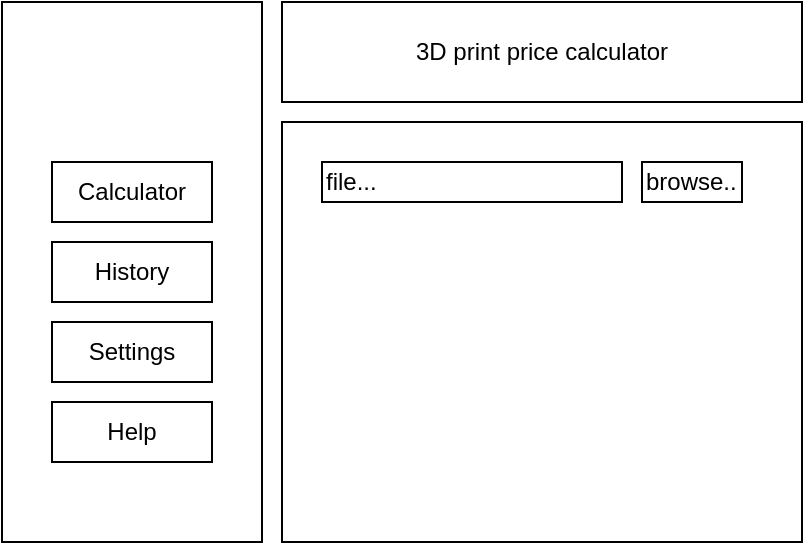<mxfile version="27.0.2">
  <diagram name="Page-1" id="JbO-Bdk5MSFKmGp9ihvg">
    <mxGraphModel dx="432" dy="289" grid="1" gridSize="10" guides="1" tooltips="1" connect="1" arrows="1" fold="1" page="1" pageScale="1" pageWidth="850" pageHeight="1100" math="0" shadow="0">
      <root>
        <mxCell id="0" />
        <mxCell id="1" parent="0" />
        <mxCell id="esOTtCoE47d4U4hxgMsz-1" value="" style="rounded=0;whiteSpace=wrap;html=1;" vertex="1" parent="1">
          <mxGeometry x="220" y="310" width="130" height="270" as="geometry" />
        </mxCell>
        <mxCell id="esOTtCoE47d4U4hxgMsz-2" value="" style="rounded=0;whiteSpace=wrap;html=1;" vertex="1" parent="1">
          <mxGeometry x="360" y="370" width="260" height="210" as="geometry" />
        </mxCell>
        <mxCell id="esOTtCoE47d4U4hxgMsz-3" value="3D print price calculator" style="rounded=0;whiteSpace=wrap;html=1;" vertex="1" parent="1">
          <mxGeometry x="360" y="310" width="260" height="50" as="geometry" />
        </mxCell>
        <mxCell id="esOTtCoE47d4U4hxgMsz-4" value="Help" style="rounded=0;whiteSpace=wrap;html=1;" vertex="1" parent="1">
          <mxGeometry x="245" y="510" width="80" height="30" as="geometry" />
        </mxCell>
        <mxCell id="esOTtCoE47d4U4hxgMsz-5" value="Settings" style="rounded=0;whiteSpace=wrap;html=1;" vertex="1" parent="1">
          <mxGeometry x="245" y="470" width="80" height="30" as="geometry" />
        </mxCell>
        <mxCell id="esOTtCoE47d4U4hxgMsz-6" value="History" style="rounded=0;whiteSpace=wrap;html=1;" vertex="1" parent="1">
          <mxGeometry x="245" y="430" width="80" height="30" as="geometry" />
        </mxCell>
        <mxCell id="esOTtCoE47d4U4hxgMsz-7" value="Calculator" style="rounded=0;whiteSpace=wrap;html=1;" vertex="1" parent="1">
          <mxGeometry x="245" y="390" width="80" height="30" as="geometry" />
        </mxCell>
        <mxCell id="esOTtCoE47d4U4hxgMsz-10" value="file..." style="rounded=0;whiteSpace=wrap;html=1;align=left;" vertex="1" parent="1">
          <mxGeometry x="380" y="390" width="150" height="20" as="geometry" />
        </mxCell>
        <mxCell id="esOTtCoE47d4U4hxgMsz-13" value="browse.." style="rounded=0;whiteSpace=wrap;html=1;align=left;" vertex="1" parent="1">
          <mxGeometry x="540" y="390" width="50" height="20" as="geometry" />
        </mxCell>
      </root>
    </mxGraphModel>
  </diagram>
</mxfile>
